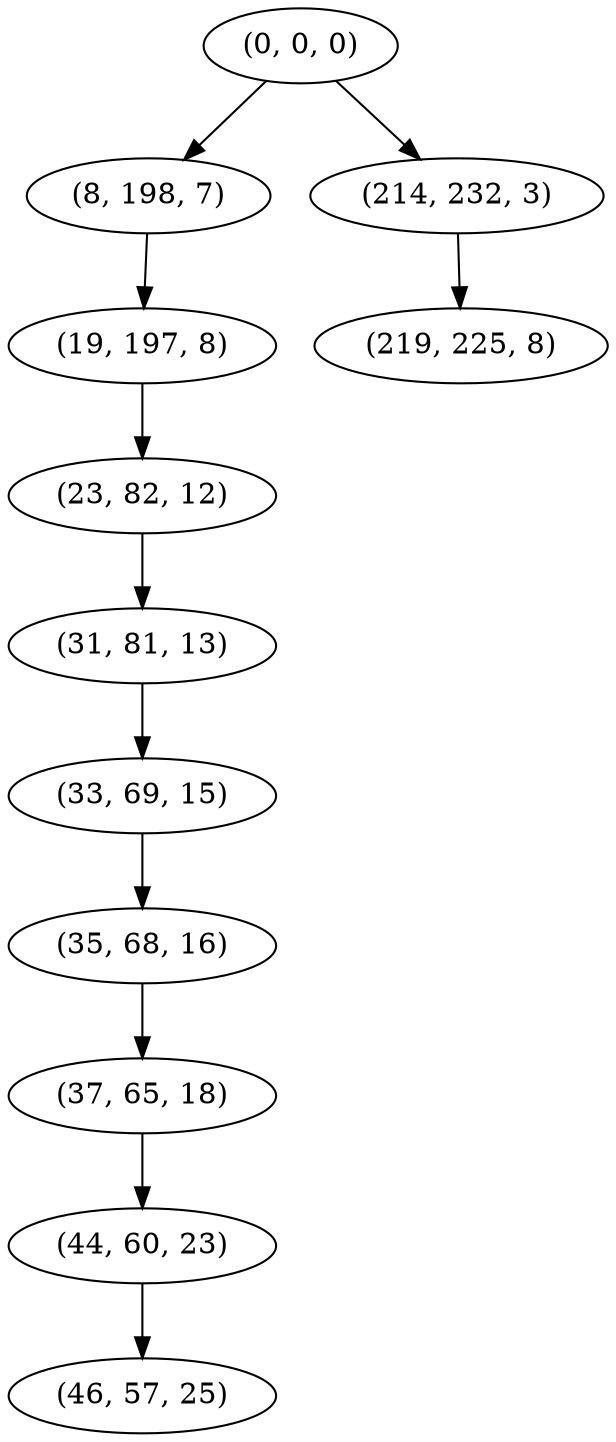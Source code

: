 digraph tree {
    "(0, 0, 0)";
    "(8, 198, 7)";
    "(19, 197, 8)";
    "(23, 82, 12)";
    "(31, 81, 13)";
    "(33, 69, 15)";
    "(35, 68, 16)";
    "(37, 65, 18)";
    "(44, 60, 23)";
    "(46, 57, 25)";
    "(214, 232, 3)";
    "(219, 225, 8)";
    "(0, 0, 0)" -> "(8, 198, 7)";
    "(0, 0, 0)" -> "(214, 232, 3)";
    "(8, 198, 7)" -> "(19, 197, 8)";
    "(19, 197, 8)" -> "(23, 82, 12)";
    "(23, 82, 12)" -> "(31, 81, 13)";
    "(31, 81, 13)" -> "(33, 69, 15)";
    "(33, 69, 15)" -> "(35, 68, 16)";
    "(35, 68, 16)" -> "(37, 65, 18)";
    "(37, 65, 18)" -> "(44, 60, 23)";
    "(44, 60, 23)" -> "(46, 57, 25)";
    "(214, 232, 3)" -> "(219, 225, 8)";
}
